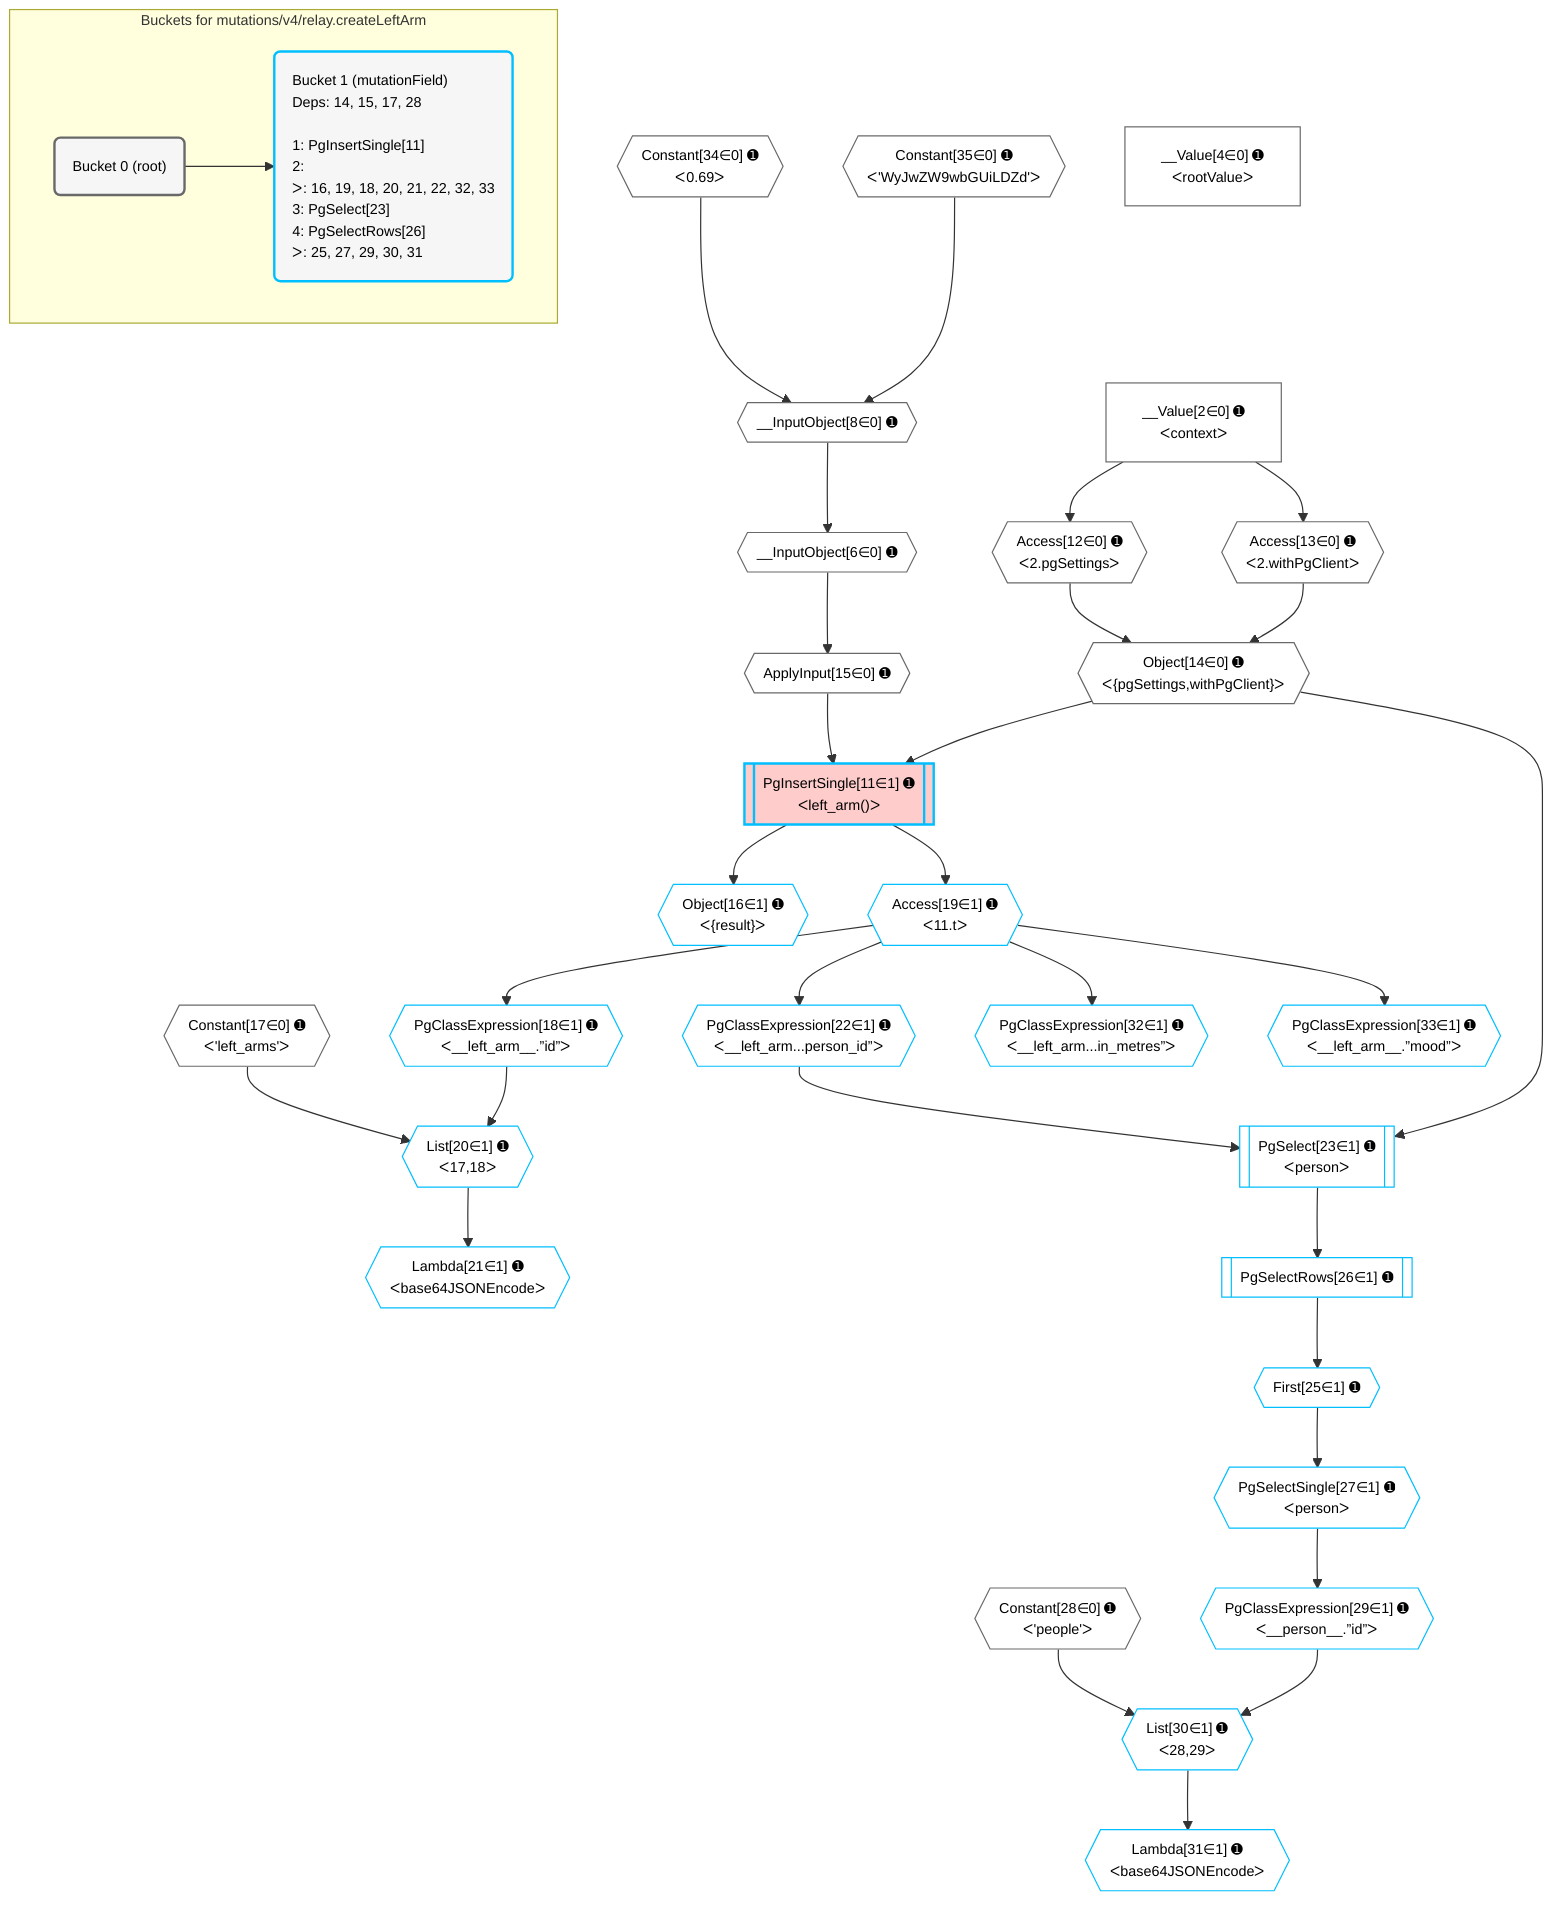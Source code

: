 %%{init: {'themeVariables': { 'fontSize': '12px'}}}%%
graph TD
    classDef path fill:#eee,stroke:#000,color:#000
    classDef plan fill:#fff,stroke-width:1px,color:#000
    classDef itemplan fill:#fff,stroke-width:2px,color:#000
    classDef unbatchedplan fill:#dff,stroke-width:1px,color:#000
    classDef sideeffectplan fill:#fcc,stroke-width:2px,color:#000
    classDef bucket fill:#f6f6f6,color:#000,stroke-width:2px,text-align:left


    %% plan dependencies
    __InputObject8{{"__InputObject[8∈0] ➊"}}:::plan
    Constant34{{"Constant[34∈0] ➊<br />ᐸ0.69ᐳ"}}:::plan
    Constant35{{"Constant[35∈0] ➊<br />ᐸ'WyJwZW9wbGUiLDZd'ᐳ"}}:::plan
    Constant34 & Constant35 --> __InputObject8
    __InputObject6{{"__InputObject[6∈0] ➊"}}:::plan
    __InputObject8 --> __InputObject6
    Object14{{"Object[14∈0] ➊<br />ᐸ{pgSettings,withPgClient}ᐳ"}}:::plan
    Access12{{"Access[12∈0] ➊<br />ᐸ2.pgSettingsᐳ"}}:::plan
    Access13{{"Access[13∈0] ➊<br />ᐸ2.withPgClientᐳ"}}:::plan
    Access12 & Access13 --> Object14
    __Value2["__Value[2∈0] ➊<br />ᐸcontextᐳ"]:::plan
    __Value2 --> Access12
    __Value2 --> Access13
    ApplyInput15{{"ApplyInput[15∈0] ➊"}}:::plan
    __InputObject6 --> ApplyInput15
    __Value4["__Value[4∈0] ➊<br />ᐸrootValueᐳ"]:::plan
    Constant17{{"Constant[17∈0] ➊<br />ᐸ'left_arms'ᐳ"}}:::plan
    Constant28{{"Constant[28∈0] ➊<br />ᐸ'people'ᐳ"}}:::plan
    PgInsertSingle11[["PgInsertSingle[11∈1] ➊<br />ᐸleft_arm()ᐳ"]]:::sideeffectplan
    Object14 & ApplyInput15 --> PgInsertSingle11
    List20{{"List[20∈1] ➊<br />ᐸ17,18ᐳ"}}:::plan
    PgClassExpression18{{"PgClassExpression[18∈1] ➊<br />ᐸ__left_arm__.”id”ᐳ"}}:::plan
    Constant17 & PgClassExpression18 --> List20
    PgSelect23[["PgSelect[23∈1] ➊<br />ᐸpersonᐳ"]]:::plan
    PgClassExpression22{{"PgClassExpression[22∈1] ➊<br />ᐸ__left_arm...person_id”ᐳ"}}:::plan
    Object14 & PgClassExpression22 --> PgSelect23
    List30{{"List[30∈1] ➊<br />ᐸ28,29ᐳ"}}:::plan
    PgClassExpression29{{"PgClassExpression[29∈1] ➊<br />ᐸ__person__.”id”ᐳ"}}:::plan
    Constant28 & PgClassExpression29 --> List30
    Object16{{"Object[16∈1] ➊<br />ᐸ{result}ᐳ"}}:::plan
    PgInsertSingle11 --> Object16
    Access19{{"Access[19∈1] ➊<br />ᐸ11.tᐳ"}}:::plan
    Access19 --> PgClassExpression18
    PgInsertSingle11 --> Access19
    Lambda21{{"Lambda[21∈1] ➊<br />ᐸbase64JSONEncodeᐳ"}}:::plan
    List20 --> Lambda21
    Access19 --> PgClassExpression22
    First25{{"First[25∈1] ➊"}}:::plan
    PgSelectRows26[["PgSelectRows[26∈1] ➊"]]:::plan
    PgSelectRows26 --> First25
    PgSelect23 --> PgSelectRows26
    PgSelectSingle27{{"PgSelectSingle[27∈1] ➊<br />ᐸpersonᐳ"}}:::plan
    First25 --> PgSelectSingle27
    PgSelectSingle27 --> PgClassExpression29
    Lambda31{{"Lambda[31∈1] ➊<br />ᐸbase64JSONEncodeᐳ"}}:::plan
    List30 --> Lambda31
    PgClassExpression32{{"PgClassExpression[32∈1] ➊<br />ᐸ__left_arm...in_metres”ᐳ"}}:::plan
    Access19 --> PgClassExpression32
    PgClassExpression33{{"PgClassExpression[33∈1] ➊<br />ᐸ__left_arm__.”mood”ᐳ"}}:::plan
    Access19 --> PgClassExpression33

    %% define steps

    subgraph "Buckets for mutations/v4/relay.createLeftArm"
    Bucket0("Bucket 0 (root)"):::bucket
    classDef bucket0 stroke:#696969
    class Bucket0,__Value2,__Value4,__InputObject6,__InputObject8,Access12,Access13,Object14,ApplyInput15,Constant17,Constant28,Constant34,Constant35 bucket0
    Bucket1("Bucket 1 (mutationField)<br />Deps: 14, 15, 17, 28<br /><br />1: PgInsertSingle[11]<br />2: <br />ᐳ: 16, 19, 18, 20, 21, 22, 32, 33<br />3: PgSelect[23]<br />4: PgSelectRows[26]<br />ᐳ: 25, 27, 29, 30, 31"):::bucket
    classDef bucket1 stroke:#00bfff
    class Bucket1,PgInsertSingle11,Object16,PgClassExpression18,Access19,List20,Lambda21,PgClassExpression22,PgSelect23,First25,PgSelectRows26,PgSelectSingle27,PgClassExpression29,List30,Lambda31,PgClassExpression32,PgClassExpression33 bucket1
    Bucket0 --> Bucket1
    end